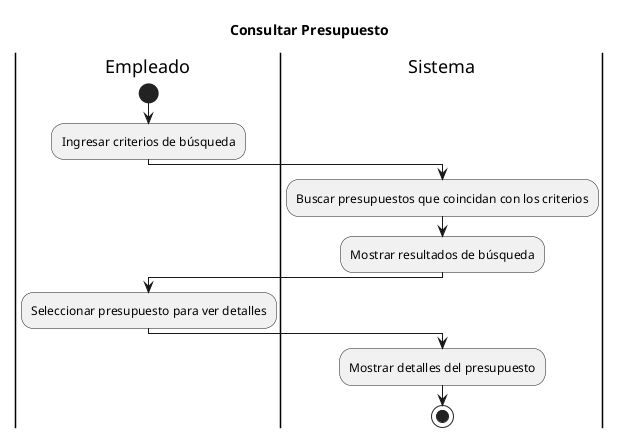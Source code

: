 @startuml da_Consultar_Presupuesto
Title Consultar Presupuesto
|Empleado|
start
:Ingresar criterios de búsqueda;
|Sistema|
:Buscar presupuestos que coincidan con los criterios;
:Mostrar resultados de búsqueda;
|Empleado|
:Seleccionar presupuesto para ver detalles;
|Sistema|
:Mostrar detalles del presupuesto;
stop
@enduml
